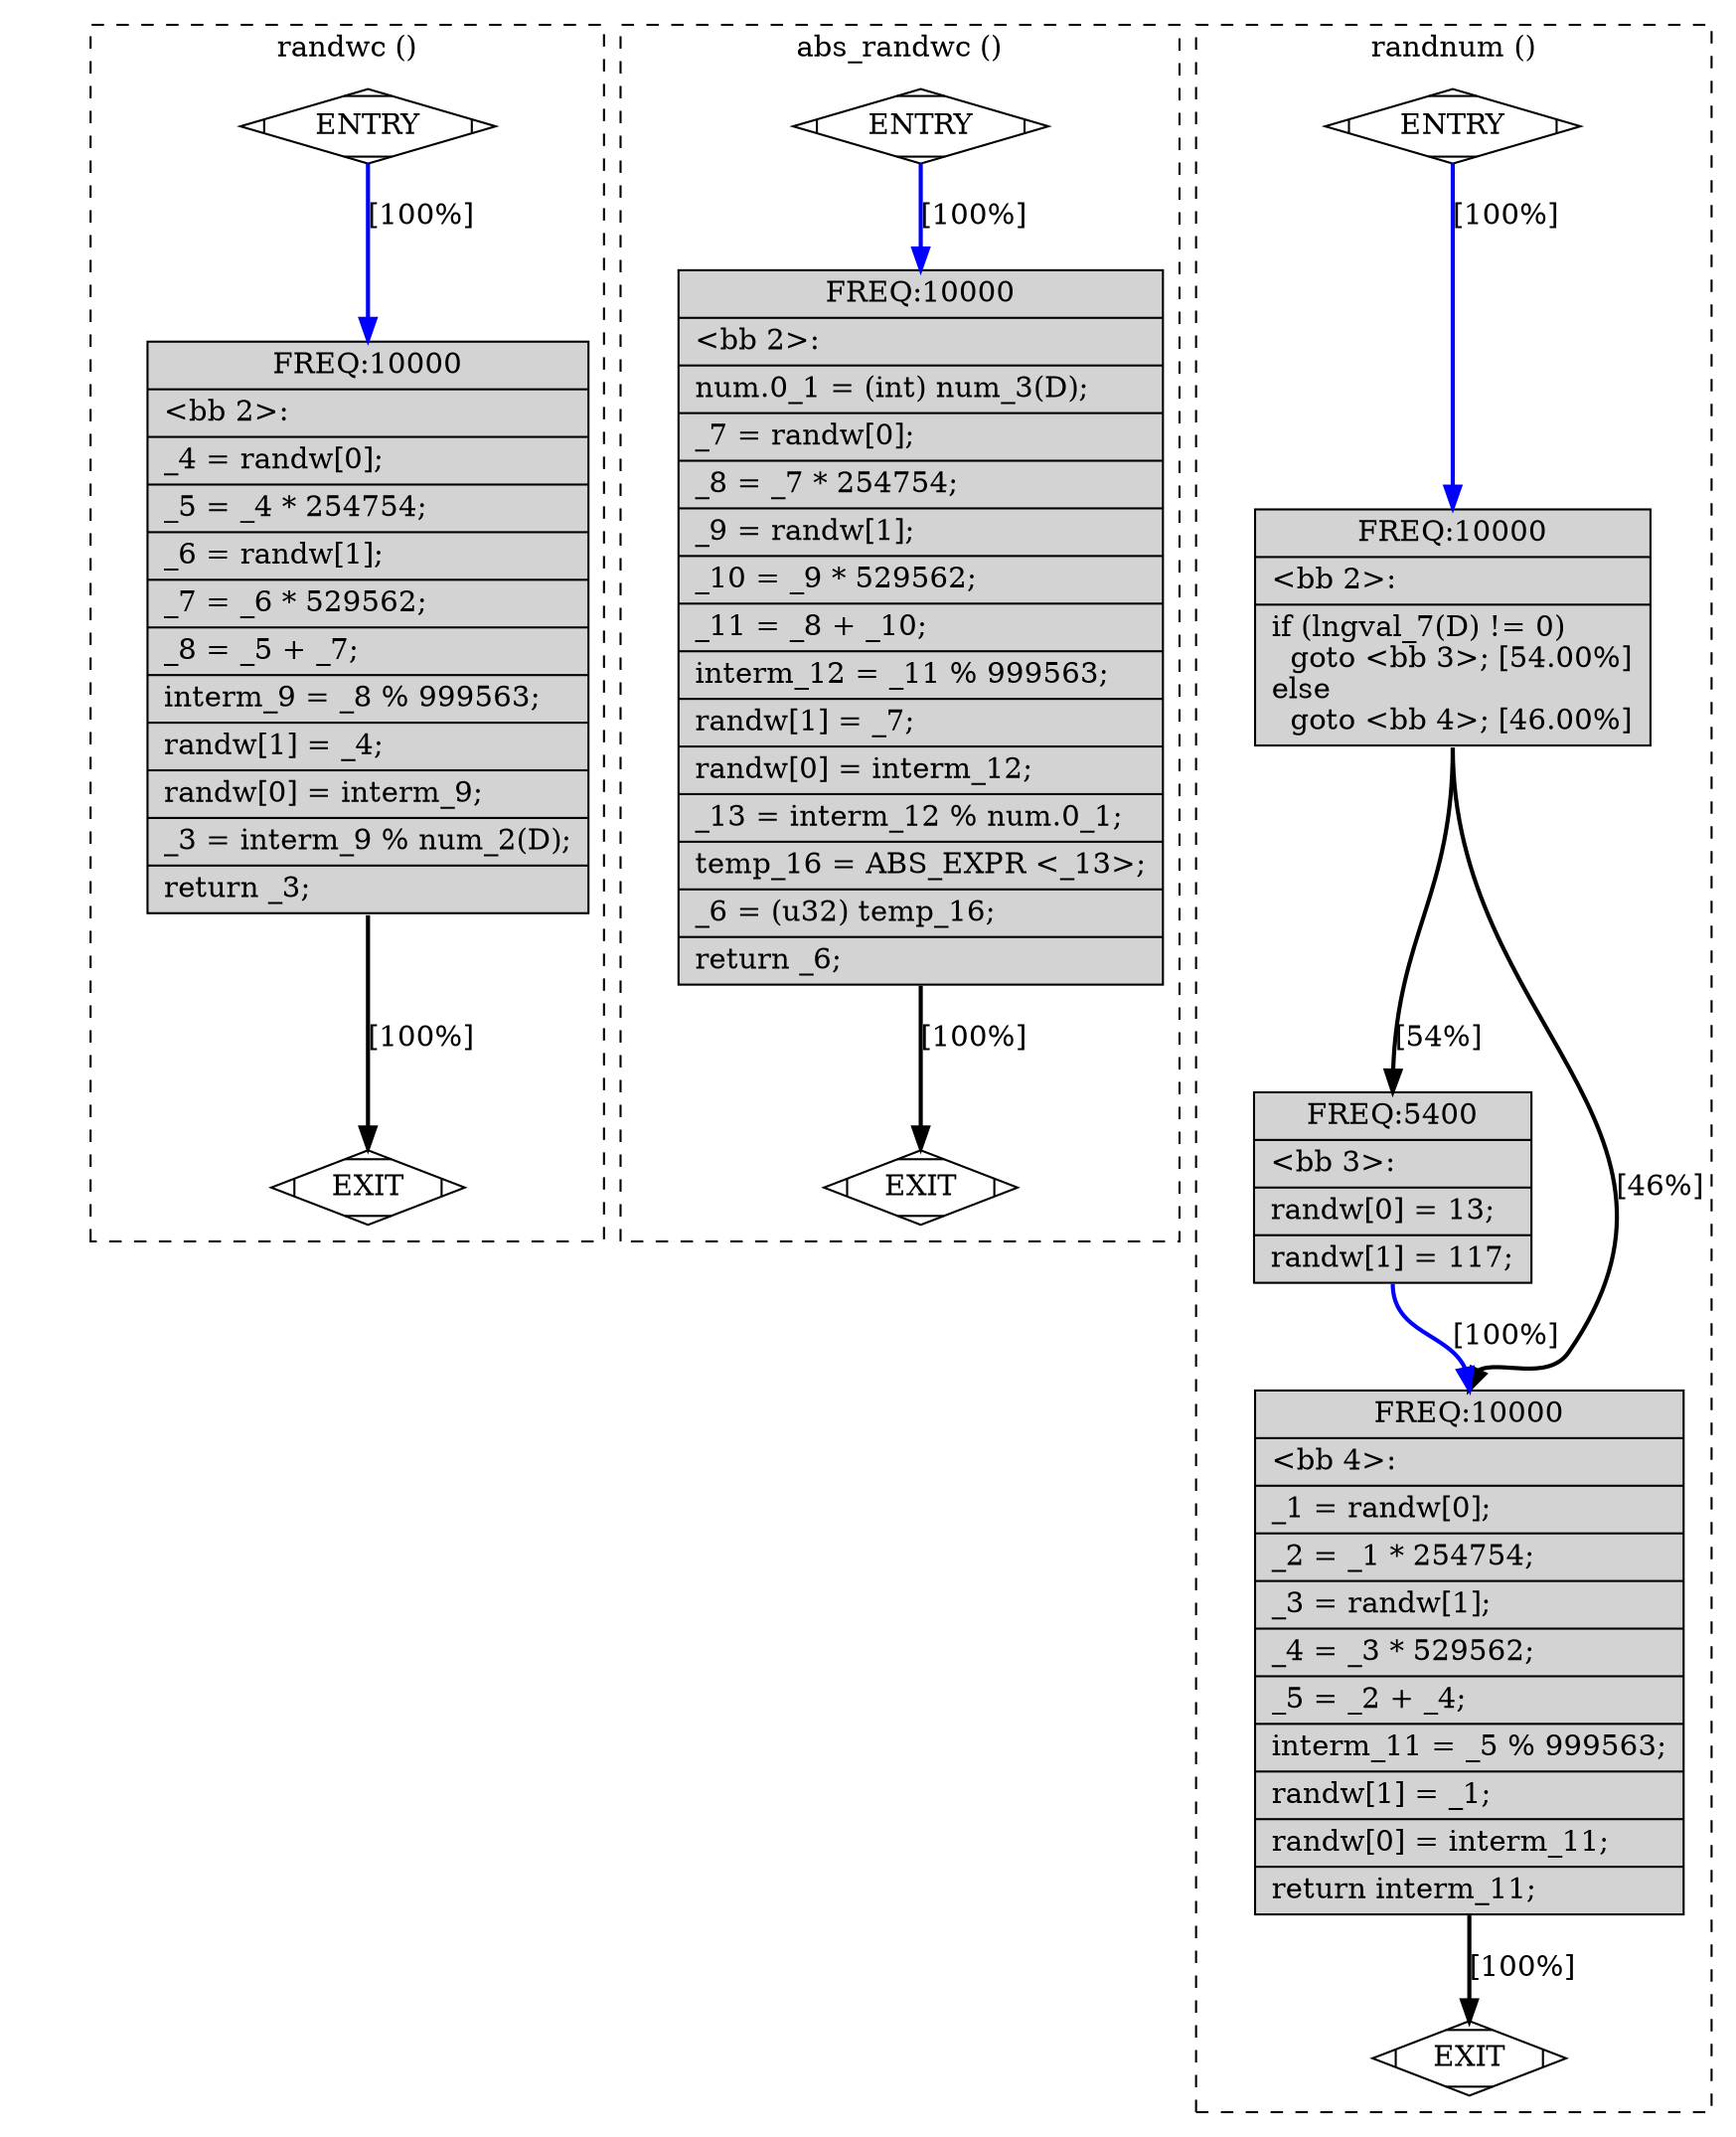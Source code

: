 digraph "misc.c.126t.ccp3" {
overlap=false;
subgraph "cluster_randwc" {
	style="dashed";
	color="black";
	label="randwc ()";
	fn_23_basic_block_0 [shape=Mdiamond,style=filled,fillcolor=white,label="ENTRY"];

	fn_23_basic_block_1 [shape=Mdiamond,style=filled,fillcolor=white,label="EXIT"];

	fn_23_basic_block_2 [shape=record,style=filled,fillcolor=lightgrey,label="{ FREQ:10000 |\<bb\ 2\>:\l\
|_4\ =\ randw[0];\l\
|_5\ =\ _4\ *\ 254754;\l\
|_6\ =\ randw[1];\l\
|_7\ =\ _6\ *\ 529562;\l\
|_8\ =\ _5\ +\ _7;\l\
|interm_9\ =\ _8\ %\ 999563;\l\
|randw[1]\ =\ _4;\l\
|randw[0]\ =\ interm_9;\l\
|_3\ =\ interm_9\ %\ num_2(D);\l\
|return\ _3;\l\
}"];

	fn_23_basic_block_0:s -> fn_23_basic_block_2:n [style="solid,bold",color=blue,weight=100,constraint=true, label="[100%]"];
	fn_23_basic_block_2:s -> fn_23_basic_block_1:n [style="solid,bold",color=black,weight=10,constraint=true, label="[100%]"];
	fn_23_basic_block_0:s -> fn_23_basic_block_1:n [style="invis",constraint=true];
}
subgraph "cluster_abs_randwc" {
	style="dashed";
	color="black";
	label="abs_randwc ()";
	fn_24_basic_block_0 [shape=Mdiamond,style=filled,fillcolor=white,label="ENTRY"];

	fn_24_basic_block_1 [shape=Mdiamond,style=filled,fillcolor=white,label="EXIT"];

	fn_24_basic_block_2 [shape=record,style=filled,fillcolor=lightgrey,label="{ FREQ:10000 |\<bb\ 2\>:\l\
|num.0_1\ =\ (int)\ num_3(D);\l\
|_7\ =\ randw[0];\l\
|_8\ =\ _7\ *\ 254754;\l\
|_9\ =\ randw[1];\l\
|_10\ =\ _9\ *\ 529562;\l\
|_11\ =\ _8\ +\ _10;\l\
|interm_12\ =\ _11\ %\ 999563;\l\
|randw[1]\ =\ _7;\l\
|randw[0]\ =\ interm_12;\l\
|_13\ =\ interm_12\ %\ num.0_1;\l\
|temp_16\ =\ ABS_EXPR\ \<_13\>;\l\
|_6\ =\ (u32)\ temp_16;\l\
|return\ _6;\l\
}"];

	fn_24_basic_block_0:s -> fn_24_basic_block_2:n [style="solid,bold",color=blue,weight=100,constraint=true, label="[100%]"];
	fn_24_basic_block_2:s -> fn_24_basic_block_1:n [style="solid,bold",color=black,weight=10,constraint=true, label="[100%]"];
	fn_24_basic_block_0:s -> fn_24_basic_block_1:n [style="invis",constraint=true];
}
subgraph "cluster_randnum" {
	style="dashed";
	color="black";
	label="randnum ()";
	fn_25_basic_block_0 [shape=Mdiamond,style=filled,fillcolor=white,label="ENTRY"];

	fn_25_basic_block_1 [shape=Mdiamond,style=filled,fillcolor=white,label="EXIT"];

	fn_25_basic_block_2 [shape=record,style=filled,fillcolor=lightgrey,label="{ FREQ:10000 |\<bb\ 2\>:\l\
|if\ (lngval_7(D)\ !=\ 0)\l\
\ \ goto\ \<bb\ 3\>;\ [54.00%]\l\
else\l\
\ \ goto\ \<bb\ 4\>;\ [46.00%]\l\
}"];

	fn_25_basic_block_3 [shape=record,style=filled,fillcolor=lightgrey,label="{ FREQ:5400 |\<bb\ 3\>:\l\
|randw[0]\ =\ 13;\l\
|randw[1]\ =\ 117;\l\
}"];

	fn_25_basic_block_4 [shape=record,style=filled,fillcolor=lightgrey,label="{ FREQ:10000 |\<bb\ 4\>:\l\
|_1\ =\ randw[0];\l\
|_2\ =\ _1\ *\ 254754;\l\
|_3\ =\ randw[1];\l\
|_4\ =\ _3\ *\ 529562;\l\
|_5\ =\ _2\ +\ _4;\l\
|interm_11\ =\ _5\ %\ 999563;\l\
|randw[1]\ =\ _1;\l\
|randw[0]\ =\ interm_11;\l\
|return\ interm_11;\l\
}"];

	fn_25_basic_block_0:s -> fn_25_basic_block_2:n [style="solid,bold",color=blue,weight=100,constraint=true, label="[100%]"];
	fn_25_basic_block_2:s -> fn_25_basic_block_3:n [style="solid,bold",color=black,weight=10,constraint=true, label="[54%]"];
	fn_25_basic_block_2:s -> fn_25_basic_block_4:n [style="solid,bold",color=black,weight=10,constraint=true, label="[46%]"];
	fn_25_basic_block_3:s -> fn_25_basic_block_4:n [style="solid,bold",color=blue,weight=100,constraint=true, label="[100%]"];
	fn_25_basic_block_4:s -> fn_25_basic_block_1:n [style="solid,bold",color=black,weight=10,constraint=true, label="[100%]"];
	fn_25_basic_block_0:s -> fn_25_basic_block_1:n [style="invis",constraint=true];
}
}
